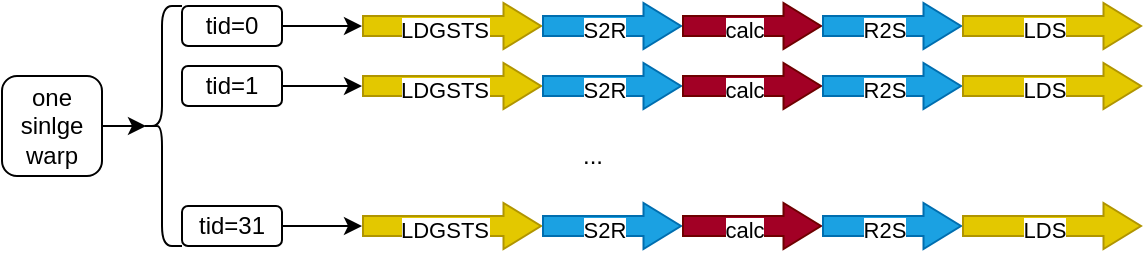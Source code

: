 <mxfile version="24.0.4" type="device">
  <diagram name="Page-1" id="_nR7e4XgD6fj8UJKNjDj">
    <mxGraphModel dx="988" dy="603" grid="1" gridSize="10" guides="1" tooltips="1" connect="1" arrows="1" fold="1" page="1" pageScale="1" pageWidth="850" pageHeight="1100" math="0" shadow="0">
      <root>
        <mxCell id="0" />
        <mxCell id="1" parent="0" />
        <mxCell id="KQ_jogMIXowBVhOlgcpt-2" value="" style="shape=flexArrow;endArrow=classic;html=1;rounded=0;endWidth=12.083;endSize=5.917;fillColor=#e3c800;strokeColor=#B09500;" edge="1" parent="1">
          <mxGeometry width="50" height="50" relative="1" as="geometry">
            <mxPoint x="240" y="390" as="sourcePoint" />
            <mxPoint x="330" y="390" as="targetPoint" />
          </mxGeometry>
        </mxCell>
        <mxCell id="KQ_jogMIXowBVhOlgcpt-4" value="LDGSTS" style="edgeLabel;html=1;align=center;verticalAlign=middle;resizable=0;points=[];" vertex="1" connectable="0" parent="KQ_jogMIXowBVhOlgcpt-2">
          <mxGeometry x="-0.083" y="-2" relative="1" as="geometry">
            <mxPoint x="-1" as="offset" />
          </mxGeometry>
        </mxCell>
        <mxCell id="KQ_jogMIXowBVhOlgcpt-5" value="" style="shape=flexArrow;endArrow=classic;html=1;rounded=0;endWidth=12.083;endSize=5.917;fillColor=#1ba1e2;strokeColor=#006EAF;" edge="1" parent="1">
          <mxGeometry width="50" height="50" relative="1" as="geometry">
            <mxPoint x="330" y="390" as="sourcePoint" />
            <mxPoint x="400" y="390" as="targetPoint" />
          </mxGeometry>
        </mxCell>
        <mxCell id="KQ_jogMIXowBVhOlgcpt-6" value="S2R" style="edgeLabel;html=1;align=center;verticalAlign=middle;resizable=0;points=[];" vertex="1" connectable="0" parent="KQ_jogMIXowBVhOlgcpt-5">
          <mxGeometry x="-0.083" y="-2" relative="1" as="geometry">
            <mxPoint x="-1" as="offset" />
          </mxGeometry>
        </mxCell>
        <mxCell id="KQ_jogMIXowBVhOlgcpt-7" value="" style="shape=flexArrow;endArrow=classic;html=1;rounded=0;endWidth=12.083;endSize=5.917;fillColor=#a20025;strokeColor=#6F0000;" edge="1" parent="1">
          <mxGeometry width="50" height="50" relative="1" as="geometry">
            <mxPoint x="400" y="390" as="sourcePoint" />
            <mxPoint x="470" y="390" as="targetPoint" />
          </mxGeometry>
        </mxCell>
        <mxCell id="KQ_jogMIXowBVhOlgcpt-8" value="calc" style="edgeLabel;html=1;align=center;verticalAlign=middle;resizable=0;points=[];" vertex="1" connectable="0" parent="KQ_jogMIXowBVhOlgcpt-7">
          <mxGeometry x="-0.083" y="-2" relative="1" as="geometry">
            <mxPoint x="-1" as="offset" />
          </mxGeometry>
        </mxCell>
        <mxCell id="KQ_jogMIXowBVhOlgcpt-9" value="" style="shape=flexArrow;endArrow=classic;html=1;rounded=0;endWidth=12.083;endSize=5.917;fillColor=#1ba1e2;strokeColor=#006EAF;" edge="1" parent="1">
          <mxGeometry width="50" height="50" relative="1" as="geometry">
            <mxPoint x="470" y="390" as="sourcePoint" />
            <mxPoint x="540" y="390" as="targetPoint" />
          </mxGeometry>
        </mxCell>
        <mxCell id="KQ_jogMIXowBVhOlgcpt-10" value="R2S" style="edgeLabel;html=1;align=center;verticalAlign=middle;resizable=0;points=[];" vertex="1" connectable="0" parent="KQ_jogMIXowBVhOlgcpt-9">
          <mxGeometry x="-0.083" y="-2" relative="1" as="geometry">
            <mxPoint x="-1" as="offset" />
          </mxGeometry>
        </mxCell>
        <mxCell id="KQ_jogMIXowBVhOlgcpt-11" value="" style="shape=flexArrow;endArrow=classic;html=1;rounded=0;endWidth=12.083;endSize=5.917;fillColor=#e3c800;strokeColor=#B09500;" edge="1" parent="1">
          <mxGeometry width="50" height="50" relative="1" as="geometry">
            <mxPoint x="540" y="390" as="sourcePoint" />
            <mxPoint x="630" y="390" as="targetPoint" />
          </mxGeometry>
        </mxCell>
        <mxCell id="KQ_jogMIXowBVhOlgcpt-12" value="LDS" style="edgeLabel;html=1;align=center;verticalAlign=middle;resizable=0;points=[];" vertex="1" connectable="0" parent="KQ_jogMIXowBVhOlgcpt-11">
          <mxGeometry x="-0.083" y="-2" relative="1" as="geometry">
            <mxPoint x="-1" as="offset" />
          </mxGeometry>
        </mxCell>
        <mxCell id="KQ_jogMIXowBVhOlgcpt-13" value="tid=0" style="rounded=1;whiteSpace=wrap;html=1;" vertex="1" parent="1">
          <mxGeometry x="150" y="380" width="50" height="20" as="geometry" />
        </mxCell>
        <mxCell id="KQ_jogMIXowBVhOlgcpt-14" value="" style="endArrow=classic;html=1;rounded=0;exitX=1;exitY=0.5;exitDx=0;exitDy=0;" edge="1" parent="1" source="KQ_jogMIXowBVhOlgcpt-13">
          <mxGeometry width="50" height="50" relative="1" as="geometry">
            <mxPoint x="180" y="470" as="sourcePoint" />
            <mxPoint x="240" y="390" as="targetPoint" />
          </mxGeometry>
        </mxCell>
        <mxCell id="KQ_jogMIXowBVhOlgcpt-15" value="" style="shape=flexArrow;endArrow=classic;html=1;rounded=0;endWidth=12.083;endSize=5.917;fillColor=#e3c800;strokeColor=#B09500;" edge="1" parent="1">
          <mxGeometry width="50" height="50" relative="1" as="geometry">
            <mxPoint x="240" y="420" as="sourcePoint" />
            <mxPoint x="330" y="420" as="targetPoint" />
          </mxGeometry>
        </mxCell>
        <mxCell id="KQ_jogMIXowBVhOlgcpt-16" value="LDGSTS" style="edgeLabel;html=1;align=center;verticalAlign=middle;resizable=0;points=[];" vertex="1" connectable="0" parent="KQ_jogMIXowBVhOlgcpt-15">
          <mxGeometry x="-0.083" y="-2" relative="1" as="geometry">
            <mxPoint x="-1" as="offset" />
          </mxGeometry>
        </mxCell>
        <mxCell id="KQ_jogMIXowBVhOlgcpt-17" value="" style="shape=flexArrow;endArrow=classic;html=1;rounded=0;endWidth=12.083;endSize=5.917;fillColor=#1ba1e2;strokeColor=#006EAF;" edge="1" parent="1">
          <mxGeometry width="50" height="50" relative="1" as="geometry">
            <mxPoint x="330" y="420" as="sourcePoint" />
            <mxPoint x="400" y="420" as="targetPoint" />
          </mxGeometry>
        </mxCell>
        <mxCell id="KQ_jogMIXowBVhOlgcpt-18" value="S2R" style="edgeLabel;html=1;align=center;verticalAlign=middle;resizable=0;points=[];" vertex="1" connectable="0" parent="KQ_jogMIXowBVhOlgcpt-17">
          <mxGeometry x="-0.083" y="-2" relative="1" as="geometry">
            <mxPoint x="-1" as="offset" />
          </mxGeometry>
        </mxCell>
        <mxCell id="KQ_jogMIXowBVhOlgcpt-19" value="" style="shape=flexArrow;endArrow=classic;html=1;rounded=0;endWidth=12.083;endSize=5.917;fillColor=#a20025;strokeColor=#6F0000;" edge="1" parent="1">
          <mxGeometry width="50" height="50" relative="1" as="geometry">
            <mxPoint x="400" y="420" as="sourcePoint" />
            <mxPoint x="470" y="420" as="targetPoint" />
          </mxGeometry>
        </mxCell>
        <mxCell id="KQ_jogMIXowBVhOlgcpt-20" value="calc" style="edgeLabel;html=1;align=center;verticalAlign=middle;resizable=0;points=[];" vertex="1" connectable="0" parent="KQ_jogMIXowBVhOlgcpt-19">
          <mxGeometry x="-0.083" y="-2" relative="1" as="geometry">
            <mxPoint x="-1" as="offset" />
          </mxGeometry>
        </mxCell>
        <mxCell id="KQ_jogMIXowBVhOlgcpt-21" value="" style="shape=flexArrow;endArrow=classic;html=1;rounded=0;endWidth=12.083;endSize=5.917;fillColor=#1ba1e2;strokeColor=#006EAF;" edge="1" parent="1">
          <mxGeometry width="50" height="50" relative="1" as="geometry">
            <mxPoint x="470" y="420" as="sourcePoint" />
            <mxPoint x="540" y="420" as="targetPoint" />
          </mxGeometry>
        </mxCell>
        <mxCell id="KQ_jogMIXowBVhOlgcpt-22" value="R2S" style="edgeLabel;html=1;align=center;verticalAlign=middle;resizable=0;points=[];" vertex="1" connectable="0" parent="KQ_jogMIXowBVhOlgcpt-21">
          <mxGeometry x="-0.083" y="-2" relative="1" as="geometry">
            <mxPoint x="-1" as="offset" />
          </mxGeometry>
        </mxCell>
        <mxCell id="KQ_jogMIXowBVhOlgcpt-23" value="" style="shape=flexArrow;endArrow=classic;html=1;rounded=0;endWidth=12.083;endSize=5.917;fillColor=#e3c800;strokeColor=#B09500;" edge="1" parent="1">
          <mxGeometry width="50" height="50" relative="1" as="geometry">
            <mxPoint x="540" y="420" as="sourcePoint" />
            <mxPoint x="630" y="420" as="targetPoint" />
          </mxGeometry>
        </mxCell>
        <mxCell id="KQ_jogMIXowBVhOlgcpt-24" value="LDS" style="edgeLabel;html=1;align=center;verticalAlign=middle;resizable=0;points=[];" vertex="1" connectable="0" parent="KQ_jogMIXowBVhOlgcpt-23">
          <mxGeometry x="-0.083" y="-2" relative="1" as="geometry">
            <mxPoint x="-1" as="offset" />
          </mxGeometry>
        </mxCell>
        <mxCell id="KQ_jogMIXowBVhOlgcpt-25" value="tid=1" style="rounded=1;whiteSpace=wrap;html=1;" vertex="1" parent="1">
          <mxGeometry x="150" y="410" width="50" height="20" as="geometry" />
        </mxCell>
        <mxCell id="KQ_jogMIXowBVhOlgcpt-26" value="" style="endArrow=classic;html=1;rounded=0;exitX=1;exitY=0.5;exitDx=0;exitDy=0;" edge="1" parent="1" source="KQ_jogMIXowBVhOlgcpt-25">
          <mxGeometry width="50" height="50" relative="1" as="geometry">
            <mxPoint x="180" y="500" as="sourcePoint" />
            <mxPoint x="240" y="420" as="targetPoint" />
          </mxGeometry>
        </mxCell>
        <mxCell id="KQ_jogMIXowBVhOlgcpt-27" value="..." style="text;html=1;align=center;verticalAlign=middle;resizable=0;points=[];autosize=1;strokeColor=none;fillColor=none;" vertex="1" parent="1">
          <mxGeometry x="340" y="440" width="30" height="30" as="geometry" />
        </mxCell>
        <mxCell id="KQ_jogMIXowBVhOlgcpt-28" value="" style="shape=flexArrow;endArrow=classic;html=1;rounded=0;endWidth=12.083;endSize=5.917;fillColor=#e3c800;strokeColor=#B09500;" edge="1" parent="1">
          <mxGeometry width="50" height="50" relative="1" as="geometry">
            <mxPoint x="240" y="490" as="sourcePoint" />
            <mxPoint x="330" y="490" as="targetPoint" />
          </mxGeometry>
        </mxCell>
        <mxCell id="KQ_jogMIXowBVhOlgcpt-29" value="LDGSTS" style="edgeLabel;html=1;align=center;verticalAlign=middle;resizable=0;points=[];" vertex="1" connectable="0" parent="KQ_jogMIXowBVhOlgcpt-28">
          <mxGeometry x="-0.083" y="-2" relative="1" as="geometry">
            <mxPoint x="-1" as="offset" />
          </mxGeometry>
        </mxCell>
        <mxCell id="KQ_jogMIXowBVhOlgcpt-30" value="" style="shape=flexArrow;endArrow=classic;html=1;rounded=0;endWidth=12.083;endSize=5.917;fillColor=#1ba1e2;strokeColor=#006EAF;" edge="1" parent="1">
          <mxGeometry width="50" height="50" relative="1" as="geometry">
            <mxPoint x="330" y="490" as="sourcePoint" />
            <mxPoint x="400" y="490" as="targetPoint" />
          </mxGeometry>
        </mxCell>
        <mxCell id="KQ_jogMIXowBVhOlgcpt-31" value="S2R" style="edgeLabel;html=1;align=center;verticalAlign=middle;resizable=0;points=[];" vertex="1" connectable="0" parent="KQ_jogMIXowBVhOlgcpt-30">
          <mxGeometry x="-0.083" y="-2" relative="1" as="geometry">
            <mxPoint x="-1" as="offset" />
          </mxGeometry>
        </mxCell>
        <mxCell id="KQ_jogMIXowBVhOlgcpt-32" value="" style="shape=flexArrow;endArrow=classic;html=1;rounded=0;endWidth=12.083;endSize=5.917;fillColor=#a20025;strokeColor=#6F0000;" edge="1" parent="1">
          <mxGeometry width="50" height="50" relative="1" as="geometry">
            <mxPoint x="400" y="490" as="sourcePoint" />
            <mxPoint x="470" y="490" as="targetPoint" />
          </mxGeometry>
        </mxCell>
        <mxCell id="KQ_jogMIXowBVhOlgcpt-33" value="calc" style="edgeLabel;html=1;align=center;verticalAlign=middle;resizable=0;points=[];" vertex="1" connectable="0" parent="KQ_jogMIXowBVhOlgcpt-32">
          <mxGeometry x="-0.083" y="-2" relative="1" as="geometry">
            <mxPoint x="-1" as="offset" />
          </mxGeometry>
        </mxCell>
        <mxCell id="KQ_jogMIXowBVhOlgcpt-34" value="" style="shape=flexArrow;endArrow=classic;html=1;rounded=0;endWidth=12.083;endSize=5.917;fillColor=#1ba1e2;strokeColor=#006EAF;" edge="1" parent="1">
          <mxGeometry width="50" height="50" relative="1" as="geometry">
            <mxPoint x="470" y="490" as="sourcePoint" />
            <mxPoint x="540" y="490" as="targetPoint" />
          </mxGeometry>
        </mxCell>
        <mxCell id="KQ_jogMIXowBVhOlgcpt-35" value="R2S" style="edgeLabel;html=1;align=center;verticalAlign=middle;resizable=0;points=[];" vertex="1" connectable="0" parent="KQ_jogMIXowBVhOlgcpt-34">
          <mxGeometry x="-0.083" y="-2" relative="1" as="geometry">
            <mxPoint x="-1" as="offset" />
          </mxGeometry>
        </mxCell>
        <mxCell id="KQ_jogMIXowBVhOlgcpt-36" value="" style="shape=flexArrow;endArrow=classic;html=1;rounded=0;endWidth=12.083;endSize=5.917;fillColor=#e3c800;strokeColor=#B09500;" edge="1" parent="1">
          <mxGeometry width="50" height="50" relative="1" as="geometry">
            <mxPoint x="540" y="490" as="sourcePoint" />
            <mxPoint x="630" y="490" as="targetPoint" />
          </mxGeometry>
        </mxCell>
        <mxCell id="KQ_jogMIXowBVhOlgcpt-37" value="LDS" style="edgeLabel;html=1;align=center;verticalAlign=middle;resizable=0;points=[];" vertex="1" connectable="0" parent="KQ_jogMIXowBVhOlgcpt-36">
          <mxGeometry x="-0.083" y="-2" relative="1" as="geometry">
            <mxPoint x="-1" as="offset" />
          </mxGeometry>
        </mxCell>
        <mxCell id="KQ_jogMIXowBVhOlgcpt-38" value="tid=31" style="rounded=1;whiteSpace=wrap;html=1;" vertex="1" parent="1">
          <mxGeometry x="150" y="480" width="50" height="20" as="geometry" />
        </mxCell>
        <mxCell id="KQ_jogMIXowBVhOlgcpt-39" value="" style="endArrow=classic;html=1;rounded=0;exitX=1;exitY=0.5;exitDx=0;exitDy=0;" edge="1" parent="1" source="KQ_jogMIXowBVhOlgcpt-38">
          <mxGeometry width="50" height="50" relative="1" as="geometry">
            <mxPoint x="180" y="570" as="sourcePoint" />
            <mxPoint x="240" y="490" as="targetPoint" />
          </mxGeometry>
        </mxCell>
        <mxCell id="KQ_jogMIXowBVhOlgcpt-40" value="" style="shape=curlyBracket;whiteSpace=wrap;html=1;rounded=1;labelPosition=left;verticalLabelPosition=middle;align=right;verticalAlign=middle;" vertex="1" parent="1">
          <mxGeometry x="130" y="380" width="20" height="120" as="geometry" />
        </mxCell>
        <mxCell id="KQ_jogMIXowBVhOlgcpt-41" value="one sinlge warp" style="rounded=1;whiteSpace=wrap;html=1;" vertex="1" parent="1">
          <mxGeometry x="60" y="415" width="50" height="50" as="geometry" />
        </mxCell>
        <mxCell id="KQ_jogMIXowBVhOlgcpt-42" style="edgeStyle=orthogonalEdgeStyle;rounded=0;orthogonalLoop=1;jettySize=auto;html=1;entryX=0.1;entryY=0.5;entryDx=0;entryDy=0;entryPerimeter=0;" edge="1" parent="1" source="KQ_jogMIXowBVhOlgcpt-41" target="KQ_jogMIXowBVhOlgcpt-40">
          <mxGeometry relative="1" as="geometry" />
        </mxCell>
      </root>
    </mxGraphModel>
  </diagram>
</mxfile>
